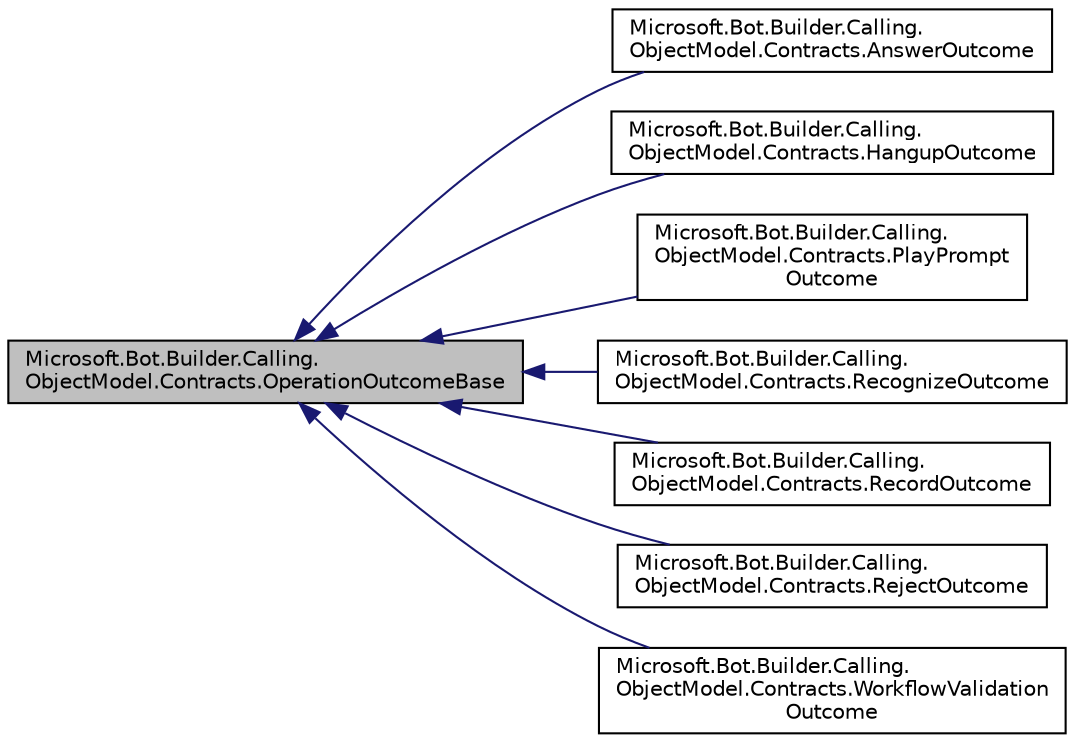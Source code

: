 digraph "Microsoft.Bot.Builder.Calling.ObjectModel.Contracts.OperationOutcomeBase"
{
  edge [fontname="Helvetica",fontsize="10",labelfontname="Helvetica",labelfontsize="10"];
  node [fontname="Helvetica",fontsize="10",shape=record];
  rankdir="LR";
  Node1 [label="Microsoft.Bot.Builder.Calling.\lObjectModel.Contracts.OperationOutcomeBase",height=0.2,width=0.4,color="black", fillcolor="grey75", style="filled", fontcolor="black"];
  Node1 -> Node2 [dir="back",color="midnightblue",fontsize="10",style="solid",fontname="Helvetica"];
  Node2 [label="Microsoft.Bot.Builder.Calling.\lObjectModel.Contracts.AnswerOutcome",height=0.2,width=0.4,color="black", fillcolor="white", style="filled",URL="$d5/dd5/class_microsoft_1_1_bot_1_1_builder_1_1_calling_1_1_object_model_1_1_contracts_1_1_answer_outcome.html",tooltip="This is the outcome of the \"answer\" action. This is conveyed to the customer as POST to the customer ..."];
  Node1 -> Node3 [dir="back",color="midnightblue",fontsize="10",style="solid",fontname="Helvetica"];
  Node3 [label="Microsoft.Bot.Builder.Calling.\lObjectModel.Contracts.HangupOutcome",height=0.2,width=0.4,color="black", fillcolor="white", style="filled",URL="$d5/db2/class_microsoft_1_1_bot_1_1_builder_1_1_calling_1_1_object_model_1_1_contracts_1_1_hangup_outcome.html",tooltip="This is the outcome of the \"hangup\" action. This is conveyed to the customer as POST to the customer ..."];
  Node1 -> Node4 [dir="back",color="midnightblue",fontsize="10",style="solid",fontname="Helvetica"];
  Node4 [label="Microsoft.Bot.Builder.Calling.\lObjectModel.Contracts.PlayPrompt\lOutcome",height=0.2,width=0.4,color="black", fillcolor="white", style="filled",URL="$d1/de8/class_microsoft_1_1_bot_1_1_builder_1_1_calling_1_1_object_model_1_1_contracts_1_1_play_prompt_outcome.html",tooltip="This is the outcome of the \"playPrompt\" action. This is conveyed to the customer as POST to the custo..."];
  Node1 -> Node5 [dir="back",color="midnightblue",fontsize="10",style="solid",fontname="Helvetica"];
  Node5 [label="Microsoft.Bot.Builder.Calling.\lObjectModel.Contracts.RecognizeOutcome",height=0.2,width=0.4,color="black", fillcolor="white", style="filled",URL="$df/d1b/class_microsoft_1_1_bot_1_1_builder_1_1_calling_1_1_object_model_1_1_contracts_1_1_recognize_outcome.html",tooltip="This is the outcome of the \"recognize\" action. This is conveyed to the customer as POST to the custom..."];
  Node1 -> Node6 [dir="back",color="midnightblue",fontsize="10",style="solid",fontname="Helvetica"];
  Node6 [label="Microsoft.Bot.Builder.Calling.\lObjectModel.Contracts.RecordOutcome",height=0.2,width=0.4,color="black", fillcolor="white", style="filled",URL="$d1/d28/class_microsoft_1_1_bot_1_1_builder_1_1_calling_1_1_object_model_1_1_contracts_1_1_record_outcome.html",tooltip="This is the outcome of the \"record\" action. This is conveyed to the customer as POST to the customer ..."];
  Node1 -> Node7 [dir="back",color="midnightblue",fontsize="10",style="solid",fontname="Helvetica"];
  Node7 [label="Microsoft.Bot.Builder.Calling.\lObjectModel.Contracts.RejectOutcome",height=0.2,width=0.4,color="black", fillcolor="white", style="filled",URL="$d3/d19/class_microsoft_1_1_bot_1_1_builder_1_1_calling_1_1_object_model_1_1_contracts_1_1_reject_outcome.html",tooltip="This is the outcome of the \"reject\" action. This is conveyed to the customer as POST to the customer ..."];
  Node1 -> Node8 [dir="back",color="midnightblue",fontsize="10",style="solid",fontname="Helvetica"];
  Node8 [label="Microsoft.Bot.Builder.Calling.\lObjectModel.Contracts.WorkflowValidation\lOutcome",height=0.2,width=0.4,color="black", fillcolor="white", style="filled",URL="$db/d84/class_microsoft_1_1_bot_1_1_builder_1_1_calling_1_1_object_model_1_1_contracts_1_1_workflow_validation_outcome.html",tooltip="If the customer&#39;s \"response\" fails validation, this is the outcome conveyed to the customer as POST t..."];
}
